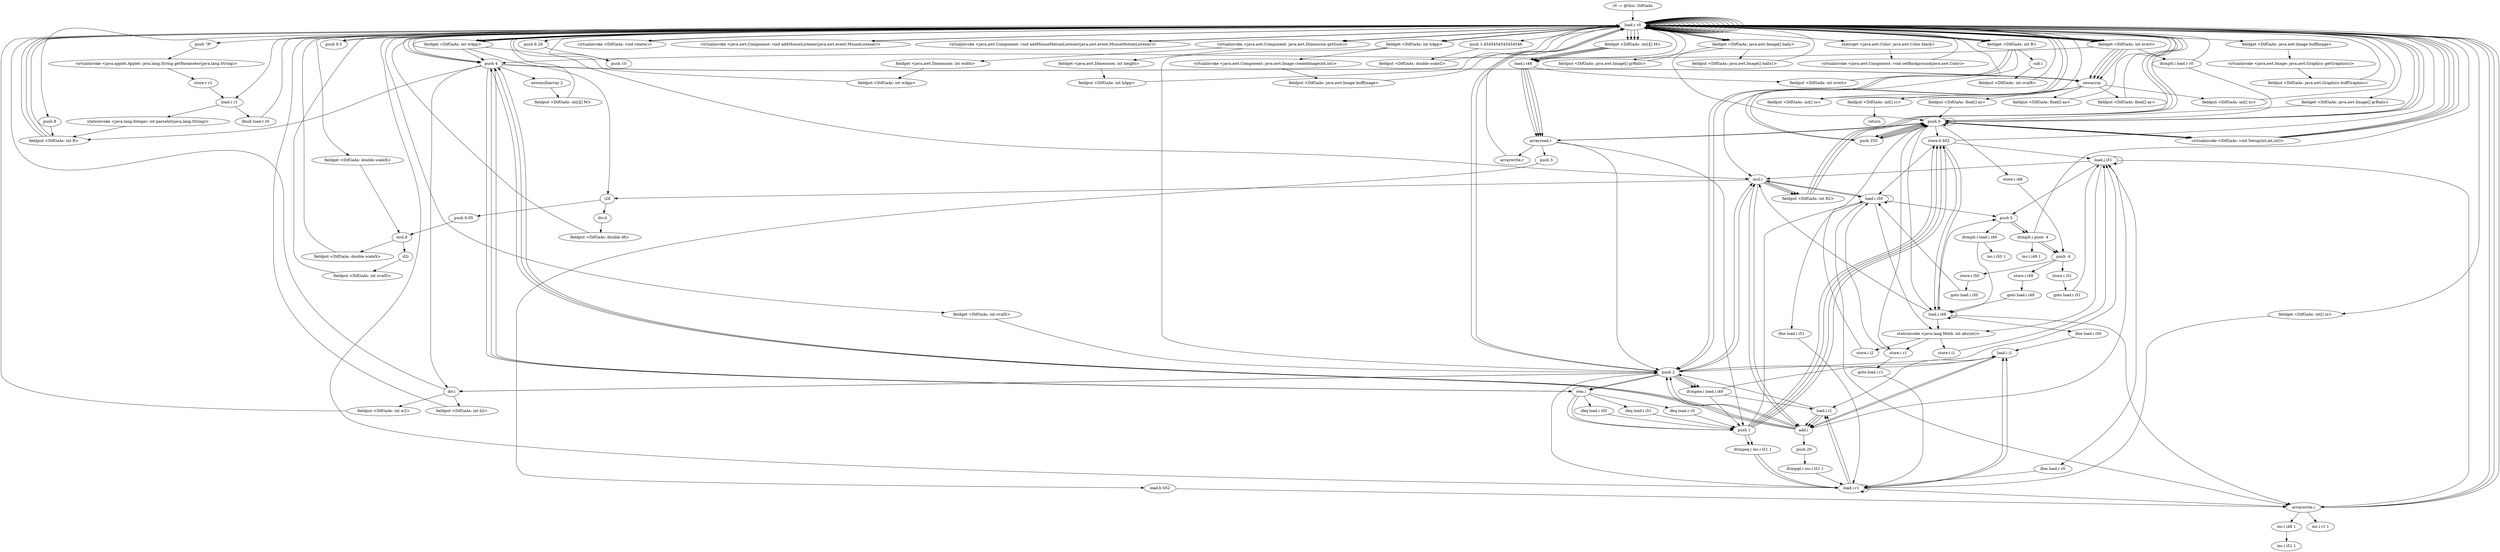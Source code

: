 digraph "" {
    "r0 := @this: DifGaAs"
    "load.r r0"
    "r0 := @this: DifGaAs"->"load.r r0";
    "load.r r0"->"load.r r0";
    "virtualinvoke <java.awt.Component: java.awt.Dimension getSize()>"
    "load.r r0"->"virtualinvoke <java.awt.Component: java.awt.Dimension getSize()>";
    "fieldget <java.awt.Dimension: int width>"
    "virtualinvoke <java.awt.Component: java.awt.Dimension getSize()>"->"fieldget <java.awt.Dimension: int width>";
    "fieldput <DifGaAs: int wApp>"
    "fieldget <java.awt.Dimension: int width>"->"fieldput <DifGaAs: int wApp>";
    "fieldput <DifGaAs: int wApp>"->"load.r r0";
    "load.r r0"->"load.r r0";
    "load.r r0"->"virtualinvoke <java.awt.Component: java.awt.Dimension getSize()>";
    "fieldget <java.awt.Dimension: int height>"
    "virtualinvoke <java.awt.Component: java.awt.Dimension getSize()>"->"fieldget <java.awt.Dimension: int height>";
    "fieldput <DifGaAs: int hApp>"
    "fieldget <java.awt.Dimension: int height>"->"fieldput <DifGaAs: int hApp>";
    "fieldput <DifGaAs: int hApp>"->"load.r r0";
    "load.r r0"->"load.r r0";
    "fieldget <DifGaAs: int wApp>"
    "load.r r0"->"fieldget <DifGaAs: int wApp>";
    "push 4"
    "fieldget <DifGaAs: int wApp>"->"push 4";
    "div.i"
    "push 4"->"div.i";
    "fieldput <DifGaAs: int w2>"
    "div.i"->"fieldput <DifGaAs: int w2>";
    "fieldput <DifGaAs: int w2>"->"load.r r0";
    "load.r r0"->"load.r r0";
    "fieldget <DifGaAs: int hApp>"
    "load.r r0"->"fieldget <DifGaAs: int hApp>";
    "push 2"
    "fieldget <DifGaAs: int hApp>"->"push 2";
    "push 2"->"div.i";
    "fieldput <DifGaAs: int h2>"
    "div.i"->"fieldput <DifGaAs: int h2>";
    "fieldput <DifGaAs: int h2>"->"load.r r0";
    "push 6.28"
    "load.r r0"->"push 6.28";
    "push 10"
    "push 6.28"->"push 10";
    "push 10"->"load.r r0";
    "load.r r0"->"fieldget <DifGaAs: int wApp>";
    "mul.i"
    "fieldget <DifGaAs: int wApp>"->"mul.i";
    "i2d"
    "mul.i"->"i2d";
    "div.d"
    "i2d"->"div.d";
    "fieldput <DifGaAs: double dfi>"
    "div.d"->"fieldput <DifGaAs: double dfi>";
    "fieldput <DifGaAs: double dfi>"->"load.r r0";
    "load.r r0"->"load.r r0";
    "load.r r0"->"fieldget <DifGaAs: int wApp>";
    "fieldget <DifGaAs: int wApp>"->"i2d";
    "push 0.05"
    "i2d"->"push 0.05";
    "mul.d"
    "push 0.05"->"mul.d";
    "fieldput <DifGaAs: double scaleX>"
    "mul.d"->"fieldput <DifGaAs: double scaleX>";
    "fieldput <DifGaAs: double scaleX>"->"load.r r0";
    "push 1.4545454545454546"
    "load.r r0"->"push 1.4545454545454546";
    "fieldput <DifGaAs: double scaleZ>"
    "push 1.4545454545454546"->"fieldput <DifGaAs: double scaleZ>";
    "fieldput <DifGaAs: double scaleZ>"->"load.r r0";
    "push \"R\""
    "load.r r0"->"push \"R\"";
    "virtualinvoke <java.applet.Applet: java.lang.String getParameter(java.lang.String)>"
    "push \"R\""->"virtualinvoke <java.applet.Applet: java.lang.String getParameter(java.lang.String)>";
    "store.r r1"
    "virtualinvoke <java.applet.Applet: java.lang.String getParameter(java.lang.String)>"->"store.r r1";
    "load.r r1"
    "store.r r1"->"load.r r1";
    "ifnull load.r r0"
    "load.r r1"->"ifnull load.r r0";
    "ifnull load.r r0"->"load.r r0";
    "load.r r0"->"load.r r1";
    "staticinvoke <java.lang.Integer: int parseInt(java.lang.String)>"
    "load.r r1"->"staticinvoke <java.lang.Integer: int parseInt(java.lang.String)>";
    "fieldput <DifGaAs: int R>"
    "staticinvoke <java.lang.Integer: int parseInt(java.lang.String)>"->"fieldput <DifGaAs: int R>";
    "fieldput <DifGaAs: int R>"->"load.r r0";
    "load.r r0"->"push 2";
    "push 2"->"load.r r0";
    "fieldget <DifGaAs: int R>"
    "load.r r0"->"fieldget <DifGaAs: int R>";
    "fieldget <DifGaAs: int R>"->"mul.i";
    "fieldput <DifGaAs: int R2>"
    "mul.i"->"fieldput <DifGaAs: int R2>";
    "fieldput <DifGaAs: int R2>"->"load.r r0";
    "push 9.5"
    "load.r r0"->"push 9.5";
    "push 9.5"->"load.r r0";
    "fieldget <DifGaAs: double scaleX>"
    "load.r r0"->"fieldget <DifGaAs: double scaleX>";
    "fieldget <DifGaAs: double scaleX>"->"mul.d";
    "d2i"
    "mul.d"->"d2i";
    "fieldput <DifGaAs: int ovalD>"
    "d2i"->"fieldput <DifGaAs: int ovalD>";
    "fieldput <DifGaAs: int ovalD>"->"load.r r0";
    "load.r r0"->"load.r r0";
    "fieldget <DifGaAs: int ovalD>"
    "load.r r0"->"fieldget <DifGaAs: int ovalD>";
    "fieldget <DifGaAs: int ovalD>"->"push 2";
    "push 2"->"div.i";
    "div.i"->"load.r r0";
    "load.r r0"->"fieldget <DifGaAs: int R>";
    "sub.i"
    "fieldget <DifGaAs: int R>"->"sub.i";
    "fieldput <DifGaAs: int ovalR>"
    "sub.i"->"fieldput <DifGaAs: int ovalR>";
    "fieldput <DifGaAs: int ovalR>"->"load.r r0";
    "load.r r0"->"load.r r0";
    "load.r r0"->"load.r r0";
    "load.r r0"->"fieldget <DifGaAs: int wApp>";
    "fieldget <DifGaAs: int wApp>"->"load.r r0";
    "load.r r0"->"fieldget <DifGaAs: int hApp>";
    "virtualinvoke <java.awt.Component: java.awt.Image createImage(int,int)>"
    "fieldget <DifGaAs: int hApp>"->"virtualinvoke <java.awt.Component: java.awt.Image createImage(int,int)>";
    "fieldput <DifGaAs: java.awt.Image buffImage>"
    "virtualinvoke <java.awt.Component: java.awt.Image createImage(int,int)>"->"fieldput <DifGaAs: java.awt.Image buffImage>";
    "fieldput <DifGaAs: java.awt.Image buffImage>"->"load.r r0";
    "load.r r0"->"load.r r0";
    "fieldget <DifGaAs: java.awt.Image buffImage>"
    "load.r r0"->"fieldget <DifGaAs: java.awt.Image buffImage>";
    "virtualinvoke <java.awt.Image: java.awt.Graphics getGraphics()>"
    "fieldget <DifGaAs: java.awt.Image buffImage>"->"virtualinvoke <java.awt.Image: java.awt.Graphics getGraphics()>";
    "fieldput <DifGaAs: java.awt.Graphics buffGraphics>"
    "virtualinvoke <java.awt.Image: java.awt.Graphics getGraphics()>"->"fieldput <DifGaAs: java.awt.Graphics buffGraphics>";
    "fieldput <DifGaAs: java.awt.Graphics buffGraphics>"->"load.r r0";
    "load.r r0"->"load.r r0";
    "fieldget <DifGaAs: int nvert>"
    "load.r r0"->"fieldget <DifGaAs: int nvert>";
    "fieldget <DifGaAs: int nvert>"->"push 4";
    "newmultiarray 2"
    "push 4"->"newmultiarray 2";
    "fieldput <DifGaAs: int[][] M>"
    "newmultiarray 2"->"fieldput <DifGaAs: int[][] M>";
    "fieldput <DifGaAs: int[][] M>"->"load.r r0";
    "load.r r0"->"load.r r0";
    "load.r r0"->"fieldget <DifGaAs: int nvert>";
    "newarray"
    "fieldget <DifGaAs: int nvert>"->"newarray";
    "fieldput <DifGaAs: int[] zs>"
    "newarray"->"fieldput <DifGaAs: int[] zs>";
    "fieldput <DifGaAs: int[] zs>"->"load.r r0";
    "load.r r0"->"load.r r0";
    "load.r r0"->"fieldget <DifGaAs: int nvert>";
    "fieldget <DifGaAs: int nvert>"->"newarray";
    "fieldput <DifGaAs: float[] ax>"
    "newarray"->"fieldput <DifGaAs: float[] ax>";
    "fieldput <DifGaAs: float[] ax>"->"load.r r0";
    "load.r r0"->"load.r r0";
    "load.r r0"->"fieldget <DifGaAs: int nvert>";
    "fieldget <DifGaAs: int nvert>"->"newarray";
    "fieldput <DifGaAs: float[] ay>"
    "newarray"->"fieldput <DifGaAs: float[] ay>";
    "fieldput <DifGaAs: float[] ay>"->"load.r r0";
    "load.r r0"->"load.r r0";
    "load.r r0"->"fieldget <DifGaAs: int nvert>";
    "fieldget <DifGaAs: int nvert>"->"newarray";
    "fieldput <DifGaAs: float[] az>"
    "newarray"->"fieldput <DifGaAs: float[] az>";
    "push 0"
    "fieldput <DifGaAs: float[] az>"->"push 0";
    "store.i r1"
    "push 0"->"store.i r1";
    "goto load.i r1"
    "store.i r1"->"goto load.i r1";
    "load.i r1"
    "goto load.i r1"->"load.i r1";
    "load.i r1"->"load.r r0";
    "load.r r0"->"fieldget <DifGaAs: int nvert>";
    "ifcmplt.i load.r r0"
    "fieldget <DifGaAs: int nvert>"->"ifcmplt.i load.r r0";
    "ifcmplt.i load.r r0"->"push 0";
    "store.i i48"
    "push 0"->"store.i i48";
    "push -4"
    "store.i i48"->"push -4";
    "store.i i49"
    "push -4"->"store.i i49";
    "goto load.i i49"
    "store.i i49"->"goto load.i i49";
    "load.i i49"
    "goto load.i i49"->"load.i i49";
    "push 5"
    "load.i i49"->"push 5";
    "ifcmplt.i push -4"
    "push 5"->"ifcmplt.i push -4";
    "ifcmplt.i push -4"->"load.r r0";
    "load.i i48"
    "load.r r0"->"load.i i48";
    "fieldput <DifGaAs: int nvert>"
    "load.i i48"->"fieldput <DifGaAs: int nvert>";
    "fieldput <DifGaAs: int nvert>"->"load.r r0";
    "load.r r0"->"push 4";
    "push 4"->"fieldput <DifGaAs: int R>";
    "fieldput <DifGaAs: int R>"->"load.r r0";
    "load.r r0"->"load.r r0";
    "load.r r0"->"fieldget <DifGaAs: int R>";
    "fieldget <DifGaAs: int R>"->"push 2";
    "push 2"->"mul.i";
    "mul.i"->"fieldput <DifGaAs: int R2>";
    "fieldput <DifGaAs: int R2>"->"load.r r0";
    "load.r r0"->"push 0";
    "push 255"
    "push 0"->"push 255";
    "push 255"->"push 0";
    "virtualinvoke <DifGaAs: void Setup(int,int,int)>"
    "push 0"->"virtualinvoke <DifGaAs: void Setup(int,int,int)>";
    "virtualinvoke <DifGaAs: void Setup(int,int,int)>"->"load.r r0";
    "load.r r0"->"load.r r0";
    "fieldget <DifGaAs: java.awt.Image[] balls>"
    "load.r r0"->"fieldget <DifGaAs: java.awt.Image[] balls>";
    "fieldput <DifGaAs: java.awt.Image[] grBalls>"
    "fieldget <DifGaAs: java.awt.Image[] balls>"->"fieldput <DifGaAs: java.awt.Image[] grBalls>";
    "fieldput <DifGaAs: java.awt.Image[] grBalls>"->"load.r r0";
    "load.r r0"->"push 255";
    "push 255"->"push 0";
    "push 0"->"push 0";
    "push 0"->"virtualinvoke <DifGaAs: void Setup(int,int,int)>";
    "virtualinvoke <DifGaAs: void Setup(int,int,int)>"->"load.r r0";
    "load.r r0"->"load.r r0";
    "load.r r0"->"fieldget <DifGaAs: java.awt.Image[] balls>";
    "fieldput <DifGaAs: java.awt.Image[] balls1>"
    "fieldget <DifGaAs: java.awt.Image[] balls>"->"fieldput <DifGaAs: java.awt.Image[] balls1>";
    "fieldput <DifGaAs: java.awt.Image[] balls1>"->"load.r r0";
    "push 8"
    "load.r r0"->"push 8";
    "push 8"->"fieldput <DifGaAs: int R>";
    "fieldput <DifGaAs: int R>"->"load.r r0";
    "load.r r0"->"load.r r0";
    "load.r r0"->"fieldget <DifGaAs: int R>";
    "fieldget <DifGaAs: int R>"->"push 2";
    "push 2"->"mul.i";
    "mul.i"->"fieldput <DifGaAs: int R2>";
    "fieldput <DifGaAs: int R2>"->"load.r r0";
    "load.r r0"->"push 0";
    "push 0"->"push 255";
    "push 255"->"push 0";
    "push 0"->"virtualinvoke <DifGaAs: void Setup(int,int,int)>";
    "virtualinvoke <DifGaAs: void Setup(int,int,int)>"->"load.r r0";
    "fieldget <DifGaAs: java.awt.Image[] grBalls>"
    "load.r r0"->"fieldget <DifGaAs: java.awt.Image[] grBalls>";
    "fieldget <DifGaAs: java.awt.Image[] grBalls>"->"push 0";
    "push 0"->"load.r r0";
    "load.r r0"->"fieldget <DifGaAs: java.awt.Image[] balls>";
    "fieldget <DifGaAs: java.awt.Image[] balls>"->"push 0";
    "arrayread.r"
    "push 0"->"arrayread.r";
    "arraywrite.r"
    "arrayread.r"->"arraywrite.r";
    "arraywrite.r"->"load.r r0";
    "load.r r0"->"push 255";
    "push 255"->"push 0";
    "push 0"->"push 0";
    "push 0"->"virtualinvoke <DifGaAs: void Setup(int,int,int)>";
    "virtualinvoke <DifGaAs: void Setup(int,int,int)>"->"load.r r0";
    "virtualinvoke <DifGaAs: void rotate()>"
    "load.r r0"->"virtualinvoke <DifGaAs: void rotate()>";
    "virtualinvoke <DifGaAs: void rotate()>"->"load.r r0";
    "load.r r0"->"load.r r0";
    "virtualinvoke <java.awt.Component: void addMouseListener(java.awt.event.MouseListener)>"
    "load.r r0"->"virtualinvoke <java.awt.Component: void addMouseListener(java.awt.event.MouseListener)>";
    "virtualinvoke <java.awt.Component: void addMouseListener(java.awt.event.MouseListener)>"->"load.r r0";
    "load.r r0"->"load.r r0";
    "virtualinvoke <java.awt.Component: void addMouseMotionListener(java.awt.event.MouseMotionListener)>"
    "load.r r0"->"virtualinvoke <java.awt.Component: void addMouseMotionListener(java.awt.event.MouseMotionListener)>";
    "virtualinvoke <java.awt.Component: void addMouseMotionListener(java.awt.event.MouseMotionListener)>"->"load.r r0";
    "staticget <java.awt.Color: java.awt.Color black>"
    "load.r r0"->"staticget <java.awt.Color: java.awt.Color black>";
    "virtualinvoke <java.awt.Component: void setBackground(java.awt.Color)>"
    "staticget <java.awt.Color: java.awt.Color black>"->"virtualinvoke <java.awt.Component: void setBackground(java.awt.Color)>";
    "virtualinvoke <java.awt.Component: void setBackground(java.awt.Color)>"->"load.r r0";
    "load.r r0"->"push 4";
    "push 4"->"newarray";
    "fieldput <DifGaAs: int[] xc>"
    "newarray"->"fieldput <DifGaAs: int[] xc>";
    "fieldput <DifGaAs: int[] xc>"->"load.r r0";
    "load.r r0"->"push 4";
    "push 4"->"newarray";
    "fieldput <DifGaAs: int[] yc>"
    "newarray"->"fieldput <DifGaAs: int[] yc>";
    "return"
    "fieldput <DifGaAs: int[] yc>"->"return";
    "ifcmplt.i push -4"->"push -4";
    "store.i i50"
    "push -4"->"store.i i50";
    "goto load.i i50"
    "store.i i50"->"goto load.i i50";
    "load.i i50"
    "goto load.i i50"->"load.i i50";
    "load.i i50"->"push 5";
    "push 5"->"ifcmplt.i push -4";
    "inc.i i49 1"
    "ifcmplt.i push -4"->"inc.i i49 1";
    "ifcmplt.i push -4"->"push -4";
    "store.i i51"
    "push -4"->"store.i i51";
    "goto load.i i51"
    "store.i i51"->"goto load.i i51";
    "load.i i51"
    "goto load.i i51"->"load.i i51";
    "load.i i51"->"push 5";
    "ifcmplt.i load.i i49"
    "push 5"->"ifcmplt.i load.i i49";
    "inc.i i50 1"
    "ifcmplt.i load.i i49"->"inc.i i50 1";
    "ifcmplt.i load.i i49"->"load.i i49";
    "staticinvoke <java.lang.Math: int abs(int)>"
    "load.i i49"->"staticinvoke <java.lang.Math: int abs(int)>";
    "staticinvoke <java.lang.Math: int abs(int)>"->"store.i r1";
    "store.i r1"->"load.i i50";
    "load.i i50"->"staticinvoke <java.lang.Math: int abs(int)>";
    "store.i i1"
    "staticinvoke <java.lang.Math: int abs(int)>"->"store.i i1";
    "store.i i1"->"load.i i51";
    "load.i i51"->"staticinvoke <java.lang.Math: int abs(int)>";
    "store.i i2"
    "staticinvoke <java.lang.Math: int abs(int)>"->"store.i i2";
    "store.i i2"->"push 0";
    "store.b b52"
    "push 0"->"store.b b52";
    "store.b b52"->"load.i i49";
    "load.i i49"->"load.i i49";
    "load.i i49"->"mul.i";
    "mul.i"->"load.i i50";
    "load.i i50"->"load.i i50";
    "load.i i50"->"mul.i";
    "add.i"
    "mul.i"->"add.i";
    "add.i"->"load.i i51";
    "load.i i51"->"load.i i51";
    "load.i i51"->"mul.i";
    "mul.i"->"add.i";
    "push 20"
    "add.i"->"push 20";
    "ifcmpgt.i inc.i i51 1"
    "push 20"->"ifcmpgt.i inc.i i51 1";
    "ifcmpgt.i inc.i i51 1"->"load.i r1";
    "load.i i1"
    "load.i r1"->"load.i i1";
    "load.i i1"->"add.i";
    "add.i"->"push 2";
    "rem.i"
    "push 2"->"rem.i";
    "push 1"
    "rem.i"->"push 1";
    "ifcmpeq.i inc.i i51 1"
    "push 1"->"ifcmpeq.i inc.i i51 1";
    "ifcmpeq.i inc.i i51 1"->"load.i r1";
    "load.i i2"
    "load.i r1"->"load.i i2";
    "load.i i2"->"add.i";
    "add.i"->"push 2";
    "push 2"->"rem.i";
    "rem.i"->"push 1";
    "push 1"->"ifcmpeq.i inc.i i51 1";
    "ifcmpeq.i inc.i i51 1"->"load.i r1";
    "load.i r1"->"push 2";
    "ifcmpne.i load.i i49"
    "push 2"->"ifcmpne.i load.i i49";
    "ifcmpne.i load.i i49"->"load.i i1";
    "load.i i1"->"push 2";
    "push 2"->"ifcmpne.i load.i i49";
    "ifcmpne.i load.i i49"->"load.i i2";
    "load.i i2"->"push 2";
    "push 2"->"ifcmpne.i load.i i49";
    "ifcmpne.i load.i i49"->"push 1";
    "push 1"->"store.b b52";
    "store.b b52"->"load.i i49";
    "ifne load.i i50"
    "load.i i49"->"ifne load.i i50";
    "ifne load.i i50"->"load.i i1";
    "load.i i1"->"load.i i2";
    "load.i i2"->"add.i";
    "add.i"->"push 4";
    "push 4"->"rem.i";
    "ifeq load.i i50"
    "rem.i"->"ifeq load.i i50";
    "ifeq load.i i50"->"push 1";
    "push 1"->"store.b b52";
    "store.b b52"->"load.i i50";
    "ifne load.i i51"
    "load.i i50"->"ifne load.i i51";
    "ifne load.i i51"->"load.i r1";
    "load.i r1"->"load.i i2";
    "load.i i2"->"add.i";
    "add.i"->"push 4";
    "push 4"->"rem.i";
    "ifeq load.i i51"
    "rem.i"->"ifeq load.i i51";
    "ifeq load.i i51"->"push 1";
    "push 1"->"store.b b52";
    "store.b b52"->"load.i i51";
    "ifne load.r r0"
    "load.i i51"->"ifne load.r r0";
    "ifne load.r r0"->"load.i r1";
    "load.i r1"->"load.i i1";
    "load.i i1"->"add.i";
    "add.i"->"push 4";
    "push 4"->"rem.i";
    "ifeq load.r r0"
    "rem.i"->"ifeq load.r r0";
    "ifeq load.r r0"->"push 1";
    "push 1"->"store.b b52";
    "store.b b52"->"load.r r0";
    "fieldget <DifGaAs: int[][] M>"
    "load.r r0"->"fieldget <DifGaAs: int[][] M>";
    "fieldget <DifGaAs: int[][] M>"->"load.i i48";
    "load.i i48"->"arrayread.r";
    "arrayread.r"->"push 0";
    "push 0"->"load.i i49";
    "arraywrite.i"
    "load.i i49"->"arraywrite.i";
    "arraywrite.i"->"load.r r0";
    "load.r r0"->"fieldget <DifGaAs: int[][] M>";
    "fieldget <DifGaAs: int[][] M>"->"load.i i48";
    "load.i i48"->"arrayread.r";
    "arrayread.r"->"push 1";
    "push 1"->"load.i i50";
    "load.i i50"->"arraywrite.i";
    "arraywrite.i"->"load.r r0";
    "load.r r0"->"fieldget <DifGaAs: int[][] M>";
    "fieldget <DifGaAs: int[][] M>"->"load.i i48";
    "load.i i48"->"arrayread.r";
    "arrayread.r"->"push 2";
    "push 2"->"load.i i51";
    "load.i i51"->"arraywrite.i";
    "arraywrite.i"->"load.r r0";
    "load.r r0"->"fieldget <DifGaAs: int[][] M>";
    "fieldget <DifGaAs: int[][] M>"->"load.i i48";
    "load.i i48"->"arrayread.r";
    "push 3"
    "arrayread.r"->"push 3";
    "load.b b52"
    "push 3"->"load.b b52";
    "load.b b52"->"arraywrite.i";
    "inc.i i48 1"
    "arraywrite.i"->"inc.i i48 1";
    "inc.i i51 1"
    "inc.i i48 1"->"inc.i i51 1";
    "ifcmplt.i load.r r0"->"load.r r0";
    "fieldget <DifGaAs: int[] zs>"
    "load.r r0"->"fieldget <DifGaAs: int[] zs>";
    "fieldget <DifGaAs: int[] zs>"->"load.i r1";
    "load.i r1"->"load.i r1";
    "load.i r1"->"arraywrite.i";
    "inc.i r1 1"
    "arraywrite.i"->"inc.i r1 1";
}

